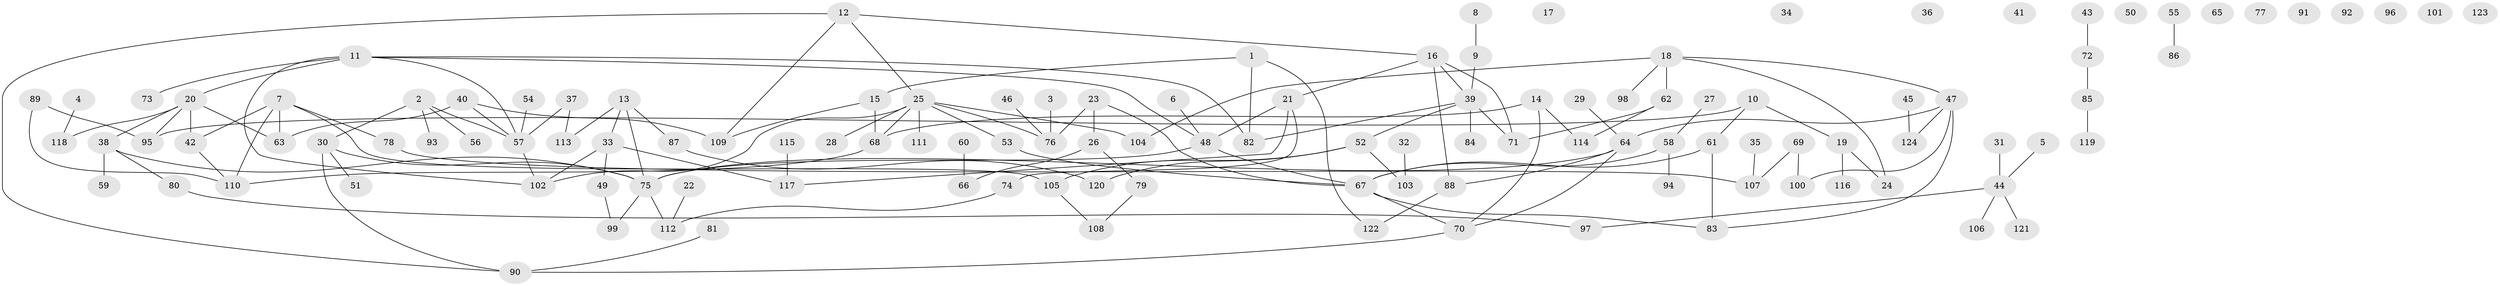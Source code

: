 // coarse degree distribution, {4: 0.10112359550561797, 3: 0.11235955056179775, 1: 0.29213483146067415, 5: 0.0449438202247191, 2: 0.19101123595505617, 0: 0.14606741573033707, 8: 0.02247191011235955, 6: 0.0449438202247191, 7: 0.02247191011235955, 10: 0.02247191011235955}
// Generated by graph-tools (version 1.1) at 2025/41/03/06/25 10:41:20]
// undirected, 124 vertices, 147 edges
graph export_dot {
graph [start="1"]
  node [color=gray90,style=filled];
  1;
  2;
  3;
  4;
  5;
  6;
  7;
  8;
  9;
  10;
  11;
  12;
  13;
  14;
  15;
  16;
  17;
  18;
  19;
  20;
  21;
  22;
  23;
  24;
  25;
  26;
  27;
  28;
  29;
  30;
  31;
  32;
  33;
  34;
  35;
  36;
  37;
  38;
  39;
  40;
  41;
  42;
  43;
  44;
  45;
  46;
  47;
  48;
  49;
  50;
  51;
  52;
  53;
  54;
  55;
  56;
  57;
  58;
  59;
  60;
  61;
  62;
  63;
  64;
  65;
  66;
  67;
  68;
  69;
  70;
  71;
  72;
  73;
  74;
  75;
  76;
  77;
  78;
  79;
  80;
  81;
  82;
  83;
  84;
  85;
  86;
  87;
  88;
  89;
  90;
  91;
  92;
  93;
  94;
  95;
  96;
  97;
  98;
  99;
  100;
  101;
  102;
  103;
  104;
  105;
  106;
  107;
  108;
  109;
  110;
  111;
  112;
  113;
  114;
  115;
  116;
  117;
  118;
  119;
  120;
  121;
  122;
  123;
  124;
  1 -- 15;
  1 -- 82;
  1 -- 122;
  2 -- 30;
  2 -- 56;
  2 -- 57;
  2 -- 93;
  3 -- 76;
  4 -- 118;
  5 -- 44;
  6 -- 48;
  7 -- 42;
  7 -- 63;
  7 -- 78;
  7 -- 105;
  7 -- 110;
  8 -- 9;
  9 -- 39;
  10 -- 19;
  10 -- 61;
  10 -- 95;
  11 -- 20;
  11 -- 48;
  11 -- 57;
  11 -- 73;
  11 -- 82;
  11 -- 102;
  12 -- 16;
  12 -- 25;
  12 -- 90;
  12 -- 109;
  13 -- 33;
  13 -- 75;
  13 -- 87;
  13 -- 113;
  14 -- 68;
  14 -- 70;
  14 -- 114;
  15 -- 68;
  15 -- 109;
  16 -- 21;
  16 -- 39;
  16 -- 71;
  16 -- 88;
  18 -- 24;
  18 -- 47;
  18 -- 62;
  18 -- 98;
  18 -- 104;
  19 -- 24;
  19 -- 116;
  20 -- 38;
  20 -- 42;
  20 -- 63;
  20 -- 95;
  20 -- 118;
  21 -- 48;
  21 -- 74;
  21 -- 117;
  22 -- 112;
  23 -- 26;
  23 -- 67;
  23 -- 76;
  25 -- 28;
  25 -- 53;
  25 -- 68;
  25 -- 76;
  25 -- 102;
  25 -- 104;
  25 -- 111;
  26 -- 66;
  26 -- 79;
  27 -- 58;
  29 -- 64;
  30 -- 51;
  30 -- 75;
  30 -- 90;
  31 -- 44;
  32 -- 103;
  33 -- 49;
  33 -- 102;
  33 -- 117;
  35 -- 107;
  37 -- 57;
  37 -- 113;
  38 -- 59;
  38 -- 75;
  38 -- 80;
  39 -- 52;
  39 -- 71;
  39 -- 82;
  39 -- 84;
  40 -- 57;
  40 -- 63;
  40 -- 109;
  42 -- 110;
  43 -- 72;
  44 -- 97;
  44 -- 106;
  44 -- 121;
  45 -- 124;
  46 -- 76;
  47 -- 64;
  47 -- 83;
  47 -- 100;
  47 -- 124;
  48 -- 67;
  48 -- 75;
  49 -- 99;
  52 -- 103;
  52 -- 105;
  52 -- 120;
  53 -- 67;
  54 -- 57;
  55 -- 86;
  57 -- 102;
  58 -- 67;
  58 -- 94;
  60 -- 66;
  61 -- 67;
  61 -- 83;
  62 -- 71;
  62 -- 114;
  64 -- 70;
  64 -- 75;
  64 -- 88;
  67 -- 70;
  67 -- 83;
  68 -- 110;
  69 -- 100;
  69 -- 107;
  70 -- 90;
  72 -- 85;
  74 -- 112;
  75 -- 99;
  75 -- 112;
  78 -- 107;
  79 -- 108;
  80 -- 97;
  81 -- 90;
  85 -- 119;
  87 -- 120;
  88 -- 122;
  89 -- 95;
  89 -- 110;
  105 -- 108;
  115 -- 117;
}
